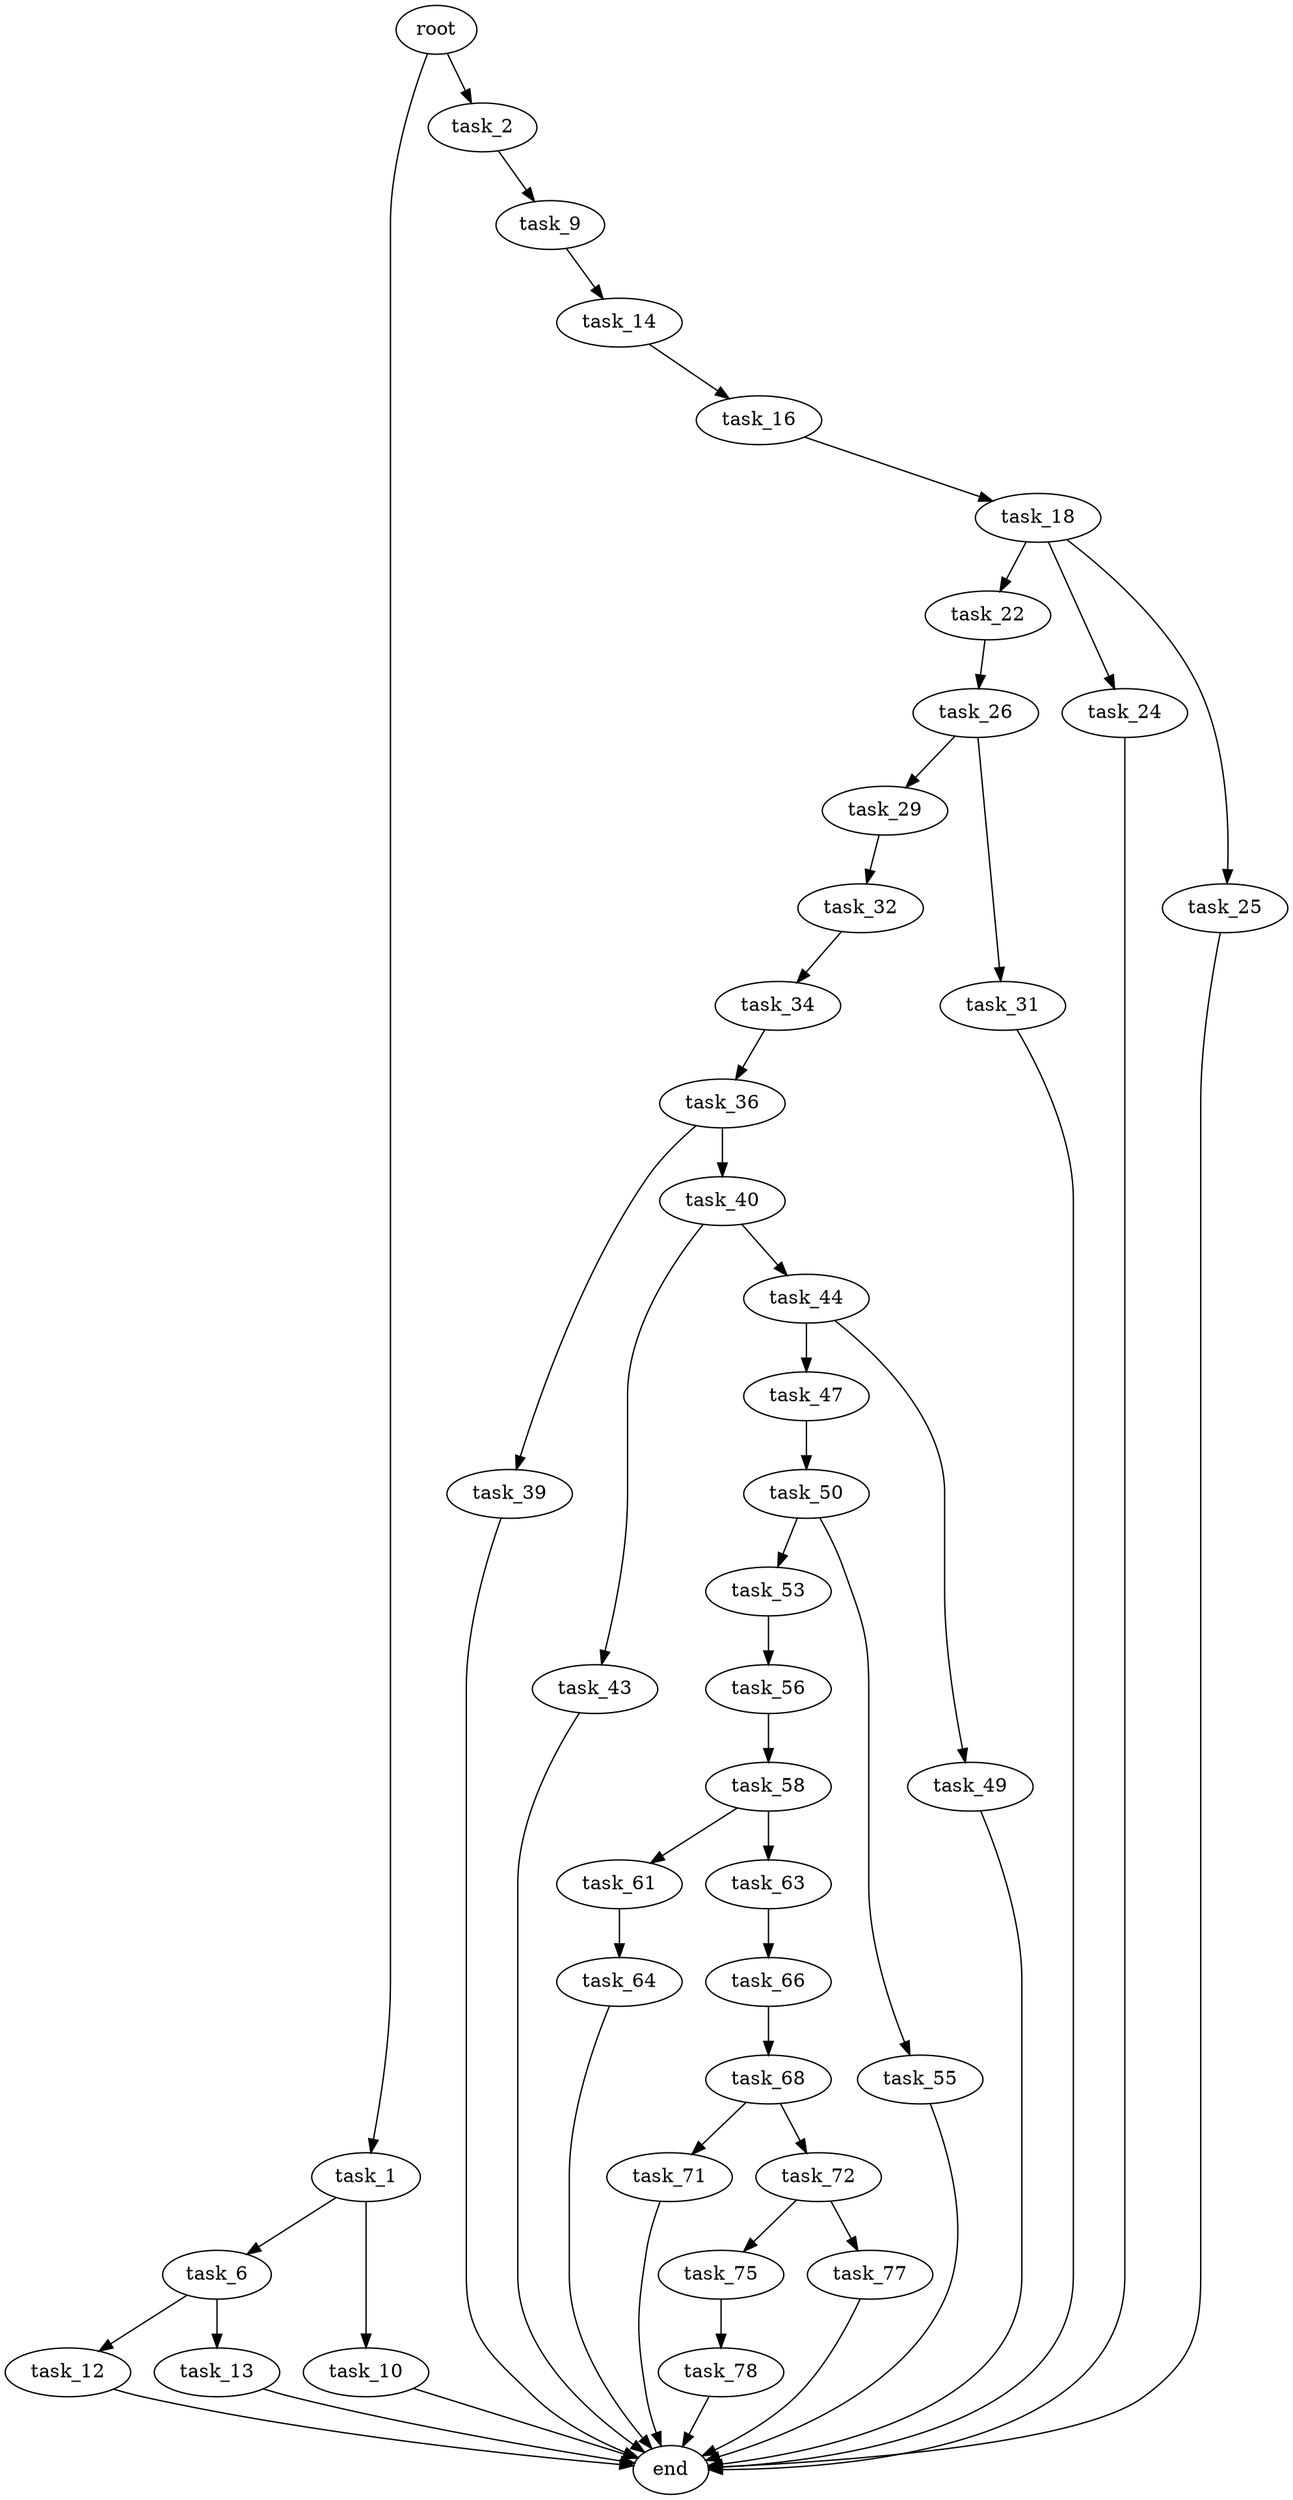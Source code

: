 digraph G {
  root [size="0.000000"];
  task_1 [size="15625946718.000000"];
  task_2 [size="127153470050.000000"];
  task_6 [size="68719476736.000000"];
  task_9 [size="24226695488.000000"];
  task_10 [size="68719476736.000000"];
  task_12 [size="6981290132.000000"];
  task_13 [size="1986009735.000000"];
  task_14 [size="663730237778.000000"];
  task_16 [size="374595600689.000000"];
  task_18 [size="231928233984.000000"];
  task_22 [size="3874679902.000000"];
  task_24 [size="31160048902.000000"];
  task_25 [size="2135598250.000000"];
  task_26 [size="134217728000.000000"];
  task_29 [size="932253218.000000"];
  task_31 [size="449790241616.000000"];
  task_32 [size="1833363802.000000"];
  task_34 [size="68719476736.000000"];
  task_36 [size="537627396493.000000"];
  task_39 [size="231928233984.000000"];
  task_40 [size="3419251480.000000"];
  task_43 [size="8589934592.000000"];
  task_44 [size="227992485200.000000"];
  task_47 [size="5599305531.000000"];
  task_49 [size="1073741824000.000000"];
  task_50 [size="358095577078.000000"];
  task_53 [size="8589934592.000000"];
  task_55 [size="8139841821.000000"];
  task_56 [size="368293445632.000000"];
  task_58 [size="874474550634.000000"];
  task_61 [size="8589934592.000000"];
  task_63 [size="1769622988.000000"];
  task_64 [size="8589934592.000000"];
  task_66 [size="12293434215.000000"];
  task_68 [size="38652347842.000000"];
  task_71 [size="1099548862390.000000"];
  task_72 [size="68719476736.000000"];
  task_75 [size="152812600114.000000"];
  task_77 [size="8589934592.000000"];
  task_78 [size="129293039319.000000"];
  end [size="0.000000"];

  root -> task_1 [size="1.000000"];
  root -> task_2 [size="1.000000"];
  task_1 -> task_6 [size="411041792.000000"];
  task_1 -> task_10 [size="411041792.000000"];
  task_2 -> task_9 [size="411041792.000000"];
  task_6 -> task_12 [size="134217728.000000"];
  task_6 -> task_13 [size="134217728.000000"];
  task_9 -> task_14 [size="33554432.000000"];
  task_10 -> end [size="1.000000"];
  task_12 -> end [size="1.000000"];
  task_13 -> end [size="1.000000"];
  task_14 -> task_16 [size="679477248.000000"];
  task_16 -> task_18 [size="301989888.000000"];
  task_18 -> task_22 [size="301989888.000000"];
  task_18 -> task_24 [size="301989888.000000"];
  task_18 -> task_25 [size="301989888.000000"];
  task_22 -> task_26 [size="411041792.000000"];
  task_24 -> end [size="1.000000"];
  task_25 -> end [size="1.000000"];
  task_26 -> task_29 [size="209715200.000000"];
  task_26 -> task_31 [size="209715200.000000"];
  task_29 -> task_32 [size="33554432.000000"];
  task_31 -> end [size="1.000000"];
  task_32 -> task_34 [size="33554432.000000"];
  task_34 -> task_36 [size="134217728.000000"];
  task_36 -> task_39 [size="536870912.000000"];
  task_36 -> task_40 [size="536870912.000000"];
  task_39 -> end [size="1.000000"];
  task_40 -> task_43 [size="75497472.000000"];
  task_40 -> task_44 [size="75497472.000000"];
  task_43 -> end [size="1.000000"];
  task_44 -> task_47 [size="536870912.000000"];
  task_44 -> task_49 [size="536870912.000000"];
  task_47 -> task_50 [size="134217728.000000"];
  task_49 -> end [size="1.000000"];
  task_50 -> task_53 [size="301989888.000000"];
  task_50 -> task_55 [size="301989888.000000"];
  task_53 -> task_56 [size="33554432.000000"];
  task_55 -> end [size="1.000000"];
  task_56 -> task_58 [size="411041792.000000"];
  task_58 -> task_61 [size="679477248.000000"];
  task_58 -> task_63 [size="679477248.000000"];
  task_61 -> task_64 [size="33554432.000000"];
  task_63 -> task_66 [size="209715200.000000"];
  task_64 -> end [size="1.000000"];
  task_66 -> task_68 [size="536870912.000000"];
  task_68 -> task_71 [size="679477248.000000"];
  task_68 -> task_72 [size="679477248.000000"];
  task_71 -> end [size="1.000000"];
  task_72 -> task_75 [size="134217728.000000"];
  task_72 -> task_77 [size="134217728.000000"];
  task_75 -> task_78 [size="134217728.000000"];
  task_77 -> end [size="1.000000"];
  task_78 -> end [size="1.000000"];
}

